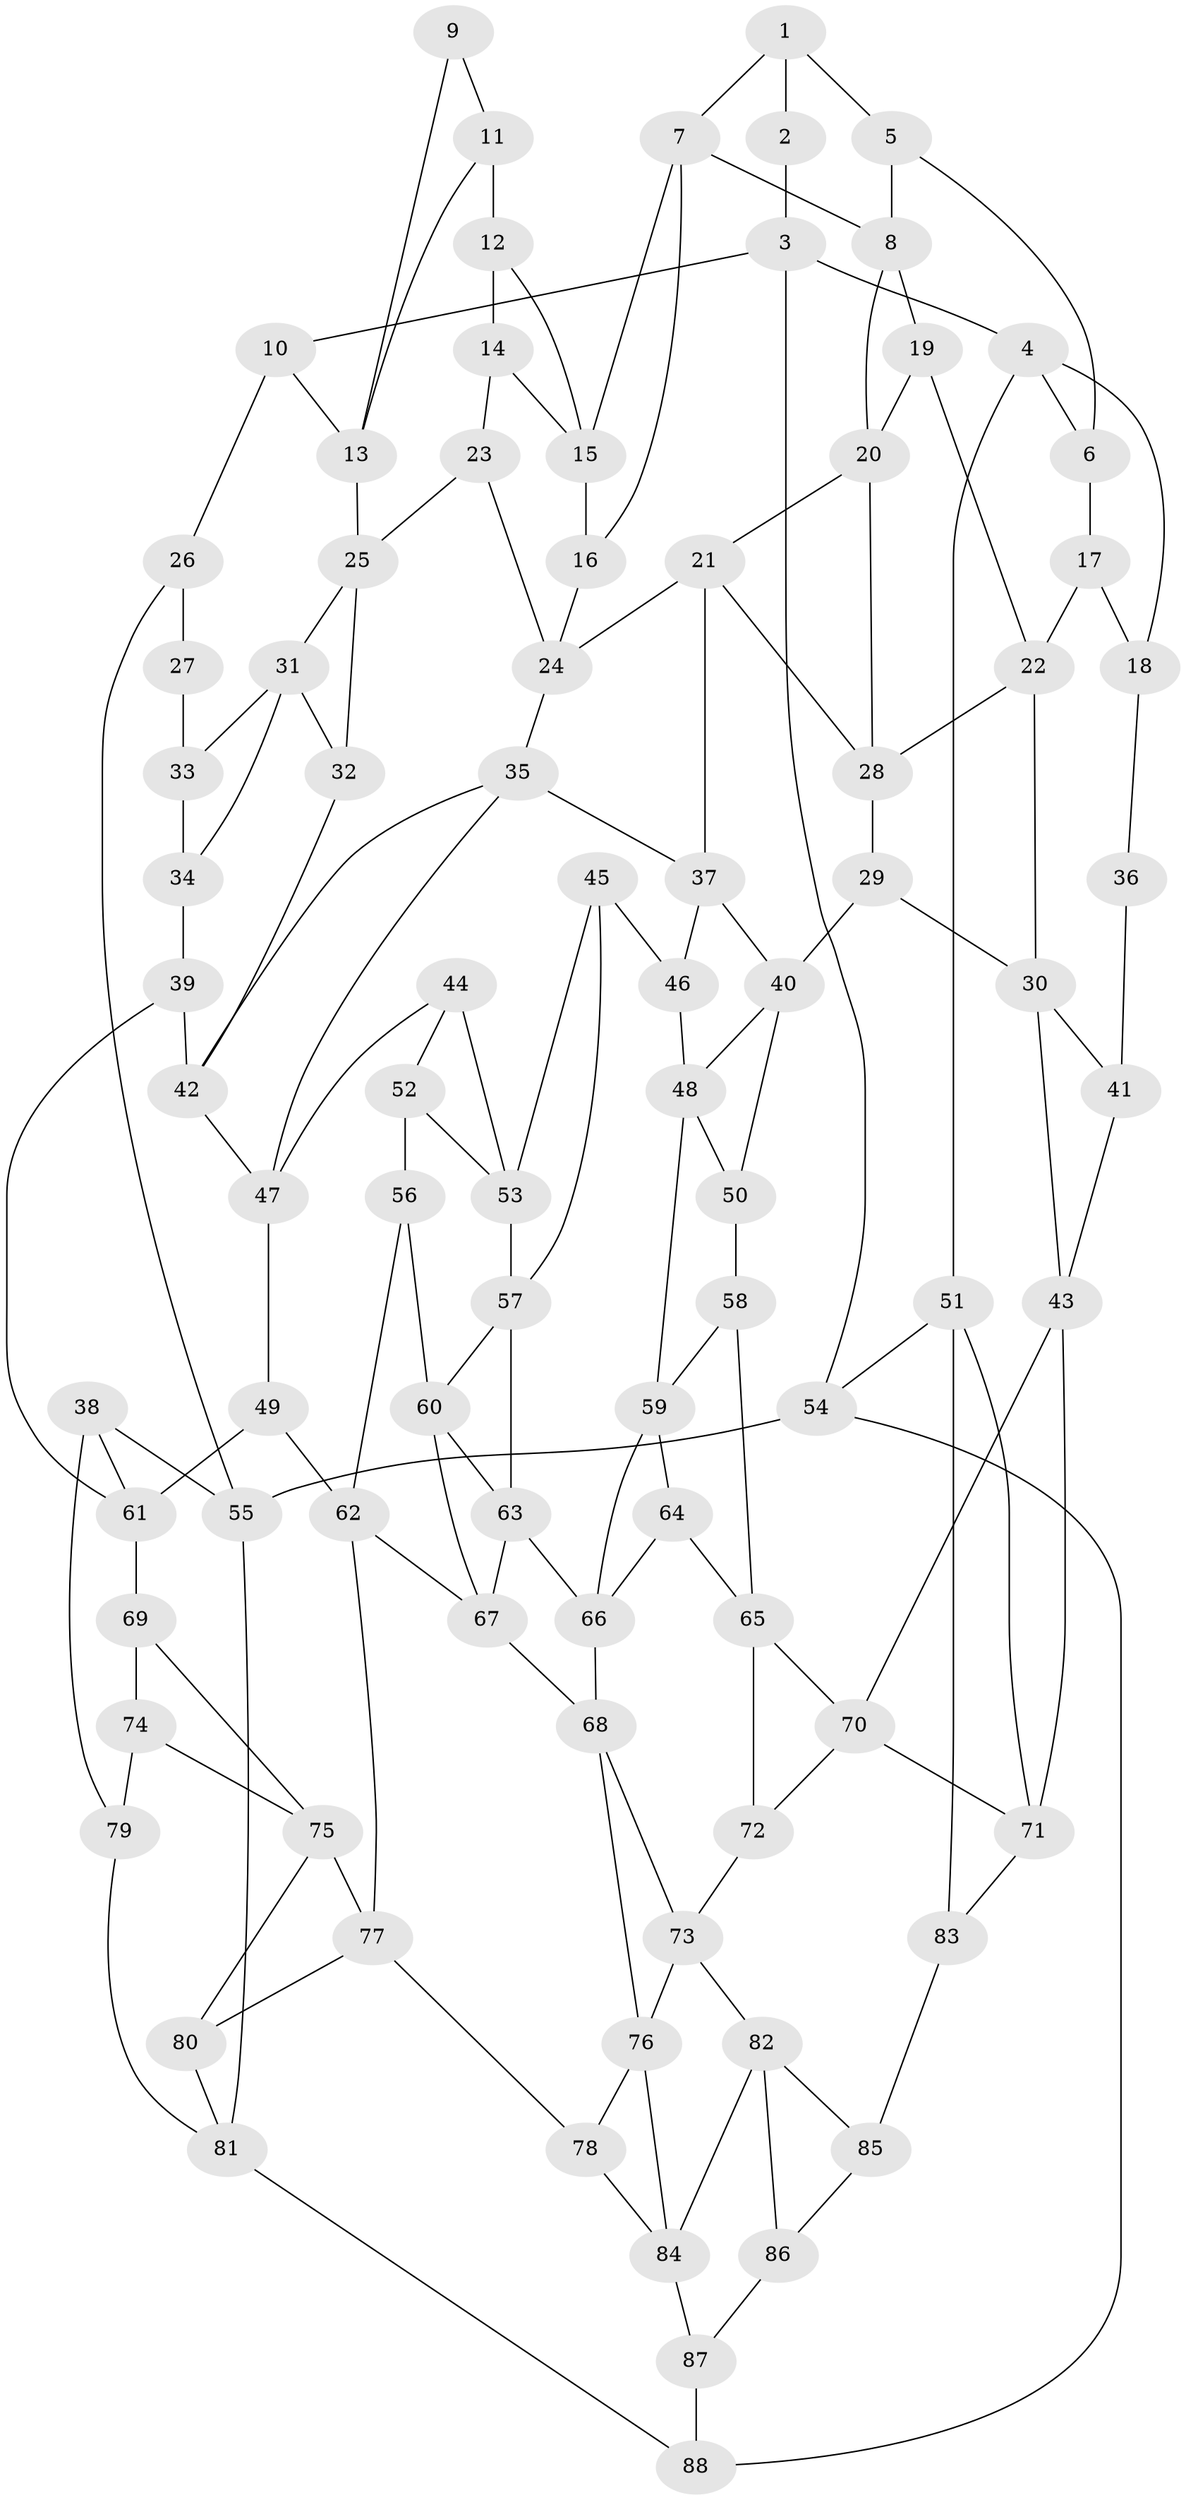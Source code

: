 // original degree distribution, {3: 0.02054794520547945, 6: 0.22602739726027396, 4: 0.22602739726027396, 5: 0.5273972602739726}
// Generated by graph-tools (version 1.1) at 2025/38/03/04/25 23:38:26]
// undirected, 88 vertices, 152 edges
graph export_dot {
  node [color=gray90,style=filled];
  1;
  2;
  3;
  4;
  5;
  6;
  7;
  8;
  9;
  10;
  11;
  12;
  13;
  14;
  15;
  16;
  17;
  18;
  19;
  20;
  21;
  22;
  23;
  24;
  25;
  26;
  27;
  28;
  29;
  30;
  31;
  32;
  33;
  34;
  35;
  36;
  37;
  38;
  39;
  40;
  41;
  42;
  43;
  44;
  45;
  46;
  47;
  48;
  49;
  50;
  51;
  52;
  53;
  54;
  55;
  56;
  57;
  58;
  59;
  60;
  61;
  62;
  63;
  64;
  65;
  66;
  67;
  68;
  69;
  70;
  71;
  72;
  73;
  74;
  75;
  76;
  77;
  78;
  79;
  80;
  81;
  82;
  83;
  84;
  85;
  86;
  87;
  88;
  1 -- 2 [weight=1.0];
  1 -- 5 [weight=1.0];
  1 -- 7 [weight=1.0];
  2 -- 3 [weight=1.0];
  3 -- 4 [weight=1.0];
  3 -- 10 [weight=1.0];
  3 -- 54 [weight=1.0];
  4 -- 6 [weight=1.0];
  4 -- 18 [weight=1.0];
  4 -- 51 [weight=1.0];
  5 -- 6 [weight=1.0];
  5 -- 8 [weight=1.0];
  6 -- 17 [weight=1.0];
  7 -- 8 [weight=1.0];
  7 -- 15 [weight=1.0];
  7 -- 16 [weight=1.0];
  8 -- 19 [weight=1.0];
  8 -- 20 [weight=1.0];
  9 -- 11 [weight=1.0];
  9 -- 13 [weight=1.0];
  10 -- 13 [weight=1.0];
  10 -- 26 [weight=1.0];
  11 -- 12 [weight=2.0];
  11 -- 13 [weight=1.0];
  12 -- 14 [weight=1.0];
  12 -- 15 [weight=1.0];
  13 -- 25 [weight=1.0];
  14 -- 15 [weight=1.0];
  14 -- 23 [weight=1.0];
  15 -- 16 [weight=1.0];
  16 -- 24 [weight=1.0];
  17 -- 18 [weight=1.0];
  17 -- 22 [weight=1.0];
  18 -- 36 [weight=2.0];
  19 -- 20 [weight=1.0];
  19 -- 22 [weight=1.0];
  20 -- 21 [weight=1.0];
  20 -- 28 [weight=1.0];
  21 -- 24 [weight=1.0];
  21 -- 28 [weight=1.0];
  21 -- 37 [weight=1.0];
  22 -- 28 [weight=1.0];
  22 -- 30 [weight=1.0];
  23 -- 24 [weight=1.0];
  23 -- 25 [weight=1.0];
  24 -- 35 [weight=1.0];
  25 -- 31 [weight=1.0];
  25 -- 32 [weight=1.0];
  26 -- 27 [weight=1.0];
  26 -- 55 [weight=1.0];
  27 -- 33 [weight=2.0];
  28 -- 29 [weight=1.0];
  29 -- 30 [weight=1.0];
  29 -- 40 [weight=1.0];
  30 -- 41 [weight=1.0];
  30 -- 43 [weight=1.0];
  31 -- 32 [weight=1.0];
  31 -- 33 [weight=1.0];
  31 -- 34 [weight=1.0];
  32 -- 42 [weight=1.0];
  33 -- 34 [weight=1.0];
  34 -- 39 [weight=1.0];
  35 -- 37 [weight=1.0];
  35 -- 42 [weight=1.0];
  35 -- 47 [weight=1.0];
  36 -- 41 [weight=2.0];
  37 -- 40 [weight=1.0];
  37 -- 46 [weight=1.0];
  38 -- 55 [weight=1.0];
  38 -- 61 [weight=1.0];
  38 -- 79 [weight=1.0];
  39 -- 42 [weight=1.0];
  39 -- 61 [weight=1.0];
  40 -- 48 [weight=1.0];
  40 -- 50 [weight=1.0];
  41 -- 43 [weight=1.0];
  42 -- 47 [weight=1.0];
  43 -- 70 [weight=1.0];
  43 -- 71 [weight=1.0];
  44 -- 47 [weight=1.0];
  44 -- 52 [weight=1.0];
  44 -- 53 [weight=1.0];
  45 -- 46 [weight=1.0];
  45 -- 53 [weight=1.0];
  45 -- 57 [weight=1.0];
  46 -- 48 [weight=1.0];
  47 -- 49 [weight=1.0];
  48 -- 50 [weight=1.0];
  48 -- 59 [weight=1.0];
  49 -- 61 [weight=1.0];
  49 -- 62 [weight=1.0];
  50 -- 58 [weight=2.0];
  51 -- 54 [weight=1.0];
  51 -- 71 [weight=1.0];
  51 -- 83 [weight=1.0];
  52 -- 53 [weight=1.0];
  52 -- 56 [weight=2.0];
  53 -- 57 [weight=1.0];
  54 -- 55 [weight=1.0];
  54 -- 88 [weight=1.0];
  55 -- 81 [weight=1.0];
  56 -- 60 [weight=1.0];
  56 -- 62 [weight=1.0];
  57 -- 60 [weight=1.0];
  57 -- 63 [weight=1.0];
  58 -- 59 [weight=1.0];
  58 -- 65 [weight=1.0];
  59 -- 64 [weight=1.0];
  59 -- 66 [weight=1.0];
  60 -- 63 [weight=1.0];
  60 -- 67 [weight=1.0];
  61 -- 69 [weight=1.0];
  62 -- 67 [weight=1.0];
  62 -- 77 [weight=1.0];
  63 -- 66 [weight=1.0];
  63 -- 67 [weight=1.0];
  64 -- 65 [weight=1.0];
  64 -- 66 [weight=1.0];
  65 -- 70 [weight=1.0];
  65 -- 72 [weight=1.0];
  66 -- 68 [weight=1.0];
  67 -- 68 [weight=1.0];
  68 -- 73 [weight=1.0];
  68 -- 76 [weight=1.0];
  69 -- 74 [weight=1.0];
  69 -- 75 [weight=1.0];
  70 -- 71 [weight=1.0];
  70 -- 72 [weight=1.0];
  71 -- 83 [weight=1.0];
  72 -- 73 [weight=1.0];
  73 -- 76 [weight=1.0];
  73 -- 82 [weight=1.0];
  74 -- 75 [weight=1.0];
  74 -- 79 [weight=2.0];
  75 -- 77 [weight=1.0];
  75 -- 80 [weight=1.0];
  76 -- 78 [weight=1.0];
  76 -- 84 [weight=1.0];
  77 -- 78 [weight=1.0];
  77 -- 80 [weight=1.0];
  78 -- 84 [weight=1.0];
  79 -- 81 [weight=1.0];
  80 -- 81 [weight=1.0];
  81 -- 88 [weight=1.0];
  82 -- 84 [weight=1.0];
  82 -- 85 [weight=1.0];
  82 -- 86 [weight=1.0];
  83 -- 85 [weight=2.0];
  84 -- 87 [weight=1.0];
  85 -- 86 [weight=1.0];
  86 -- 87 [weight=1.0];
  87 -- 88 [weight=2.0];
}
